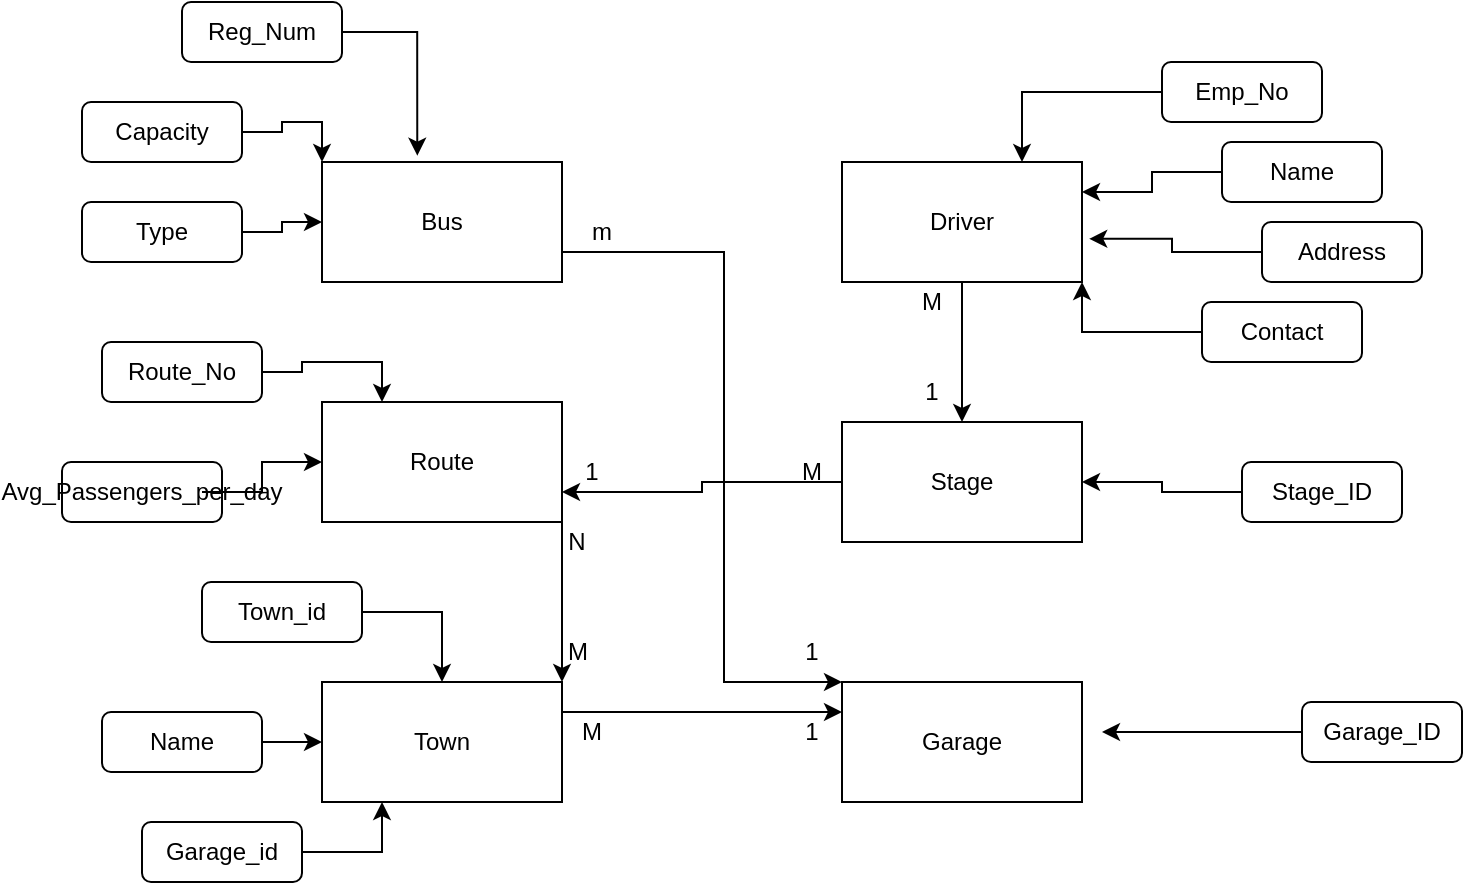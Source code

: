 <mxfile version="24.7.16">
  <diagram name="Page-1" id="zR3bXNkIfJ0vjWZE7jQ9">
    <mxGraphModel dx="1050" dy="522" grid="1" gridSize="10" guides="1" tooltips="1" connect="1" arrows="1" fold="1" page="1" pageScale="1" pageWidth="850" pageHeight="1100" math="0" shadow="0">
      <root>
        <mxCell id="0" />
        <mxCell id="1" parent="0" />
        <mxCell id="c9B_0dHlC3kWTEbB721p-24" value="" style="rounded=0;whiteSpace=wrap;html=1;" vertex="1" parent="1">
          <mxGeometry x="260" y="90" width="120" height="60" as="geometry" />
        </mxCell>
        <mxCell id="c9B_0dHlC3kWTEbB721p-25" value="" style="rounded=0;whiteSpace=wrap;html=1;" vertex="1" parent="1">
          <mxGeometry x="520" y="90" width="120" height="60" as="geometry" />
        </mxCell>
        <mxCell id="c9B_0dHlC3kWTEbB721p-26" value="" style="rounded=0;whiteSpace=wrap;html=1;" vertex="1" parent="1">
          <mxGeometry x="260" y="210" width="120" height="60" as="geometry" />
        </mxCell>
        <mxCell id="c9B_0dHlC3kWTEbB721p-27" value="" style="rounded=0;whiteSpace=wrap;html=1;" vertex="1" parent="1">
          <mxGeometry x="520" y="220" width="120" height="60" as="geometry" />
        </mxCell>
        <mxCell id="c9B_0dHlC3kWTEbB721p-28" value="" style="rounded=0;whiteSpace=wrap;html=1;" vertex="1" parent="1">
          <mxGeometry x="260" y="350" width="120" height="60" as="geometry" />
        </mxCell>
        <mxCell id="c9B_0dHlC3kWTEbB721p-29" value="" style="rounded=0;whiteSpace=wrap;html=1;" vertex="1" parent="1">
          <mxGeometry x="520" y="350" width="120" height="60" as="geometry" />
        </mxCell>
        <mxCell id="c9B_0dHlC3kWTEbB721p-92" style="edgeStyle=orthogonalEdgeStyle;rounded=0;orthogonalLoop=1;jettySize=auto;html=1;exitX=1;exitY=0.75;exitDx=0;exitDy=0;entryX=0;entryY=0;entryDx=0;entryDy=0;" edge="1" parent="1" source="c9B_0dHlC3kWTEbB721p-30" target="c9B_0dHlC3kWTEbB721p-41">
          <mxGeometry relative="1" as="geometry">
            <mxPoint x="460" y="340" as="targetPoint" />
            <Array as="points">
              <mxPoint x="461" y="135" />
              <mxPoint x="461" y="350" />
            </Array>
          </mxGeometry>
        </mxCell>
        <mxCell id="c9B_0dHlC3kWTEbB721p-30" value="Bus" style="text;strokeColor=none;align=center;fillColor=none;html=1;verticalAlign=middle;whiteSpace=wrap;rounded=0;" vertex="1" parent="1">
          <mxGeometry x="260" y="90" width="120" height="60" as="geometry" />
        </mxCell>
        <mxCell id="c9B_0dHlC3kWTEbB721p-31" value="" style="rounded=1;whiteSpace=wrap;html=1;" vertex="1" parent="1">
          <mxGeometry x="190" y="10" width="80" height="30" as="geometry" />
        </mxCell>
        <mxCell id="c9B_0dHlC3kWTEbB721p-32" value="Reg_Num" style="text;strokeColor=none;align=center;fillColor=none;html=1;verticalAlign=middle;whiteSpace=wrap;rounded=0;" vertex="1" parent="1">
          <mxGeometry x="200" y="10" width="60" height="30" as="geometry" />
        </mxCell>
        <mxCell id="c9B_0dHlC3kWTEbB721p-65" style="edgeStyle=orthogonalEdgeStyle;rounded=0;orthogonalLoop=1;jettySize=auto;html=1;exitX=1;exitY=0.5;exitDx=0;exitDy=0;entryX=0;entryY=0;entryDx=0;entryDy=0;" edge="1" parent="1" source="c9B_0dHlC3kWTEbB721p-33" target="c9B_0dHlC3kWTEbB721p-30">
          <mxGeometry relative="1" as="geometry" />
        </mxCell>
        <mxCell id="c9B_0dHlC3kWTEbB721p-33" value="" style="rounded=1;whiteSpace=wrap;html=1;" vertex="1" parent="1">
          <mxGeometry x="140" y="60" width="80" height="30" as="geometry" />
        </mxCell>
        <mxCell id="c9B_0dHlC3kWTEbB721p-34" value="Capacity" style="text;strokeColor=none;align=center;fillColor=none;html=1;verticalAlign=middle;whiteSpace=wrap;rounded=0;" vertex="1" parent="1">
          <mxGeometry x="150" y="60" width="60" height="30" as="geometry" />
        </mxCell>
        <mxCell id="c9B_0dHlC3kWTEbB721p-66" style="edgeStyle=orthogonalEdgeStyle;rounded=0;orthogonalLoop=1;jettySize=auto;html=1;exitX=1;exitY=0.5;exitDx=0;exitDy=0;entryX=0;entryY=0.5;entryDx=0;entryDy=0;" edge="1" parent="1" source="c9B_0dHlC3kWTEbB721p-35" target="c9B_0dHlC3kWTEbB721p-30">
          <mxGeometry relative="1" as="geometry" />
        </mxCell>
        <mxCell id="c9B_0dHlC3kWTEbB721p-35" value="" style="rounded=1;whiteSpace=wrap;html=1;" vertex="1" parent="1">
          <mxGeometry x="140" y="110" width="80" height="30" as="geometry" />
        </mxCell>
        <mxCell id="c9B_0dHlC3kWTEbB721p-36" value="Type" style="text;strokeColor=none;align=center;fillColor=none;html=1;verticalAlign=middle;whiteSpace=wrap;rounded=0;" vertex="1" parent="1">
          <mxGeometry x="150" y="110" width="60" height="30" as="geometry" />
        </mxCell>
        <mxCell id="c9B_0dHlC3kWTEbB721p-80" style="edgeStyle=orthogonalEdgeStyle;rounded=0;orthogonalLoop=1;jettySize=auto;html=1;exitX=1;exitY=1;exitDx=0;exitDy=0;entryX=1;entryY=0;entryDx=0;entryDy=0;" edge="1" parent="1" source="c9B_0dHlC3kWTEbB721p-37" target="c9B_0dHlC3kWTEbB721p-38">
          <mxGeometry relative="1" as="geometry" />
        </mxCell>
        <mxCell id="c9B_0dHlC3kWTEbB721p-37" value="Route" style="text;strokeColor=none;align=center;fillColor=none;html=1;verticalAlign=middle;whiteSpace=wrap;rounded=0;" vertex="1" parent="1">
          <mxGeometry x="260" y="210" width="120" height="60" as="geometry" />
        </mxCell>
        <mxCell id="c9B_0dHlC3kWTEbB721p-89" style="edgeStyle=orthogonalEdgeStyle;rounded=0;orthogonalLoop=1;jettySize=auto;html=1;exitX=1;exitY=0.25;exitDx=0;exitDy=0;entryX=0;entryY=0.25;entryDx=0;entryDy=0;" edge="1" parent="1" source="c9B_0dHlC3kWTEbB721p-38" target="c9B_0dHlC3kWTEbB721p-41">
          <mxGeometry relative="1" as="geometry" />
        </mxCell>
        <mxCell id="c9B_0dHlC3kWTEbB721p-38" value="Town" style="text;strokeColor=none;align=center;fillColor=none;html=1;verticalAlign=middle;whiteSpace=wrap;rounded=0;" vertex="1" parent="1">
          <mxGeometry x="260" y="350" width="120" height="60" as="geometry" />
        </mxCell>
        <mxCell id="c9B_0dHlC3kWTEbB721p-83" style="edgeStyle=orthogonalEdgeStyle;rounded=0;orthogonalLoop=1;jettySize=auto;html=1;exitX=0.5;exitY=1;exitDx=0;exitDy=0;entryX=0.5;entryY=0;entryDx=0;entryDy=0;" edge="1" parent="1" source="c9B_0dHlC3kWTEbB721p-39" target="c9B_0dHlC3kWTEbB721p-40">
          <mxGeometry relative="1" as="geometry" />
        </mxCell>
        <mxCell id="c9B_0dHlC3kWTEbB721p-39" value="Driver" style="text;strokeColor=none;align=center;fillColor=none;html=1;verticalAlign=middle;whiteSpace=wrap;rounded=0;" vertex="1" parent="1">
          <mxGeometry x="520" y="90" width="120" height="60" as="geometry" />
        </mxCell>
        <mxCell id="c9B_0dHlC3kWTEbB721p-86" style="edgeStyle=orthogonalEdgeStyle;rounded=0;orthogonalLoop=1;jettySize=auto;html=1;exitX=0;exitY=0.5;exitDx=0;exitDy=0;entryX=1;entryY=0.75;entryDx=0;entryDy=0;" edge="1" parent="1" source="c9B_0dHlC3kWTEbB721p-40" target="c9B_0dHlC3kWTEbB721p-37">
          <mxGeometry relative="1" as="geometry" />
        </mxCell>
        <mxCell id="c9B_0dHlC3kWTEbB721p-40" value="Stage" style="text;strokeColor=none;align=center;fillColor=none;html=1;verticalAlign=middle;whiteSpace=wrap;rounded=0;" vertex="1" parent="1">
          <mxGeometry x="520" y="220" width="120" height="60" as="geometry" />
        </mxCell>
        <mxCell id="c9B_0dHlC3kWTEbB721p-41" value="Garage" style="text;strokeColor=none;align=center;fillColor=none;html=1;verticalAlign=middle;whiteSpace=wrap;rounded=0;" vertex="1" parent="1">
          <mxGeometry x="520" y="350" width="120" height="60" as="geometry" />
        </mxCell>
        <mxCell id="c9B_0dHlC3kWTEbB721p-68" style="edgeStyle=orthogonalEdgeStyle;rounded=0;orthogonalLoop=1;jettySize=auto;html=1;exitX=1;exitY=0.5;exitDx=0;exitDy=0;entryX=0.25;entryY=0;entryDx=0;entryDy=0;" edge="1" parent="1" source="c9B_0dHlC3kWTEbB721p-42" target="c9B_0dHlC3kWTEbB721p-37">
          <mxGeometry relative="1" as="geometry" />
        </mxCell>
        <mxCell id="c9B_0dHlC3kWTEbB721p-42" value="" style="rounded=1;whiteSpace=wrap;html=1;" vertex="1" parent="1">
          <mxGeometry x="150" y="180" width="80" height="30" as="geometry" />
        </mxCell>
        <mxCell id="c9B_0dHlC3kWTEbB721p-43" value="Route_No" style="text;strokeColor=none;align=center;fillColor=none;html=1;verticalAlign=middle;whiteSpace=wrap;rounded=0;" vertex="1" parent="1">
          <mxGeometry x="160" y="180" width="60" height="30" as="geometry" />
        </mxCell>
        <mxCell id="c9B_0dHlC3kWTEbB721p-44" value="" style="rounded=1;whiteSpace=wrap;html=1;" vertex="1" parent="1">
          <mxGeometry x="130" y="240" width="80" height="30" as="geometry" />
        </mxCell>
        <mxCell id="c9B_0dHlC3kWTEbB721p-69" style="edgeStyle=orthogonalEdgeStyle;rounded=0;orthogonalLoop=1;jettySize=auto;html=1;entryX=0;entryY=0.5;entryDx=0;entryDy=0;" edge="1" parent="1" source="c9B_0dHlC3kWTEbB721p-45" target="c9B_0dHlC3kWTEbB721p-37">
          <mxGeometry relative="1" as="geometry" />
        </mxCell>
        <mxCell id="c9B_0dHlC3kWTEbB721p-45" value="Avg_Passengers_per_day" style="text;strokeColor=none;align=center;fillColor=none;html=1;verticalAlign=middle;whiteSpace=wrap;rounded=0;" vertex="1" parent="1">
          <mxGeometry x="140" y="240" width="60" height="30" as="geometry" />
        </mxCell>
        <mxCell id="c9B_0dHlC3kWTEbB721p-71" style="edgeStyle=orthogonalEdgeStyle;rounded=0;orthogonalLoop=1;jettySize=auto;html=1;exitX=1;exitY=0.5;exitDx=0;exitDy=0;" edge="1" parent="1" source="c9B_0dHlC3kWTEbB721p-46" target="c9B_0dHlC3kWTEbB721p-38">
          <mxGeometry relative="1" as="geometry" />
        </mxCell>
        <mxCell id="c9B_0dHlC3kWTEbB721p-46" value="" style="rounded=1;whiteSpace=wrap;html=1;" vertex="1" parent="1">
          <mxGeometry x="200" y="300" width="80" height="30" as="geometry" />
        </mxCell>
        <mxCell id="c9B_0dHlC3kWTEbB721p-47" value="Town_id" style="text;strokeColor=none;align=center;fillColor=none;html=1;verticalAlign=middle;whiteSpace=wrap;rounded=0;" vertex="1" parent="1">
          <mxGeometry x="210" y="300" width="60" height="30" as="geometry" />
        </mxCell>
        <mxCell id="c9B_0dHlC3kWTEbB721p-72" style="edgeStyle=orthogonalEdgeStyle;rounded=0;orthogonalLoop=1;jettySize=auto;html=1;exitX=1;exitY=0.5;exitDx=0;exitDy=0;entryX=0;entryY=0.5;entryDx=0;entryDy=0;" edge="1" parent="1" source="c9B_0dHlC3kWTEbB721p-48" target="c9B_0dHlC3kWTEbB721p-38">
          <mxGeometry relative="1" as="geometry" />
        </mxCell>
        <mxCell id="c9B_0dHlC3kWTEbB721p-48" value="" style="rounded=1;whiteSpace=wrap;html=1;" vertex="1" parent="1">
          <mxGeometry x="150" y="365" width="80" height="30" as="geometry" />
        </mxCell>
        <mxCell id="c9B_0dHlC3kWTEbB721p-49" value="Name" style="text;strokeColor=none;align=center;fillColor=none;html=1;verticalAlign=middle;whiteSpace=wrap;rounded=0;" vertex="1" parent="1">
          <mxGeometry x="160" y="365" width="60" height="30" as="geometry" />
        </mxCell>
        <mxCell id="c9B_0dHlC3kWTEbB721p-73" style="edgeStyle=orthogonalEdgeStyle;rounded=0;orthogonalLoop=1;jettySize=auto;html=1;exitX=1;exitY=0.5;exitDx=0;exitDy=0;entryX=0.25;entryY=1;entryDx=0;entryDy=0;" edge="1" parent="1" source="c9B_0dHlC3kWTEbB721p-50" target="c9B_0dHlC3kWTEbB721p-38">
          <mxGeometry relative="1" as="geometry" />
        </mxCell>
        <mxCell id="c9B_0dHlC3kWTEbB721p-50" value="" style="rounded=1;whiteSpace=wrap;html=1;" vertex="1" parent="1">
          <mxGeometry x="170" y="420" width="80" height="30" as="geometry" />
        </mxCell>
        <mxCell id="c9B_0dHlC3kWTEbB721p-51" value="Garage_id" style="text;strokeColor=none;align=center;fillColor=none;html=1;verticalAlign=middle;whiteSpace=wrap;rounded=0;" vertex="1" parent="1">
          <mxGeometry x="180" y="420" width="60" height="30" as="geometry" />
        </mxCell>
        <mxCell id="c9B_0dHlC3kWTEbB721p-74" style="edgeStyle=orthogonalEdgeStyle;rounded=0;orthogonalLoop=1;jettySize=auto;html=1;exitX=0;exitY=0.5;exitDx=0;exitDy=0;entryX=0.75;entryY=0;entryDx=0;entryDy=0;" edge="1" parent="1" source="c9B_0dHlC3kWTEbB721p-52" target="c9B_0dHlC3kWTEbB721p-39">
          <mxGeometry relative="1" as="geometry" />
        </mxCell>
        <mxCell id="c9B_0dHlC3kWTEbB721p-52" value="" style="rounded=1;whiteSpace=wrap;html=1;" vertex="1" parent="1">
          <mxGeometry x="680" y="40" width="80" height="30" as="geometry" />
        </mxCell>
        <mxCell id="c9B_0dHlC3kWTEbB721p-53" value="Emp_No" style="text;strokeColor=none;align=center;fillColor=none;html=1;verticalAlign=middle;whiteSpace=wrap;rounded=0;" vertex="1" parent="1">
          <mxGeometry x="690" y="40" width="60" height="30" as="geometry" />
        </mxCell>
        <mxCell id="c9B_0dHlC3kWTEbB721p-75" style="edgeStyle=orthogonalEdgeStyle;rounded=0;orthogonalLoop=1;jettySize=auto;html=1;exitX=0;exitY=0.5;exitDx=0;exitDy=0;entryX=1;entryY=0.25;entryDx=0;entryDy=0;" edge="1" parent="1" source="c9B_0dHlC3kWTEbB721p-54" target="c9B_0dHlC3kWTEbB721p-39">
          <mxGeometry relative="1" as="geometry" />
        </mxCell>
        <mxCell id="c9B_0dHlC3kWTEbB721p-54" value="" style="rounded=1;whiteSpace=wrap;html=1;" vertex="1" parent="1">
          <mxGeometry x="710" y="80" width="80" height="30" as="geometry" />
        </mxCell>
        <mxCell id="c9B_0dHlC3kWTEbB721p-55" value="Name" style="text;strokeColor=none;align=center;fillColor=none;html=1;verticalAlign=middle;whiteSpace=wrap;rounded=0;" vertex="1" parent="1">
          <mxGeometry x="720" y="80" width="60" height="30" as="geometry" />
        </mxCell>
        <mxCell id="c9B_0dHlC3kWTEbB721p-56" value="" style="rounded=1;whiteSpace=wrap;html=1;" vertex="1" parent="1">
          <mxGeometry x="730" y="120" width="80" height="30" as="geometry" />
        </mxCell>
        <mxCell id="c9B_0dHlC3kWTEbB721p-57" value="Address" style="text;strokeColor=none;align=center;fillColor=none;html=1;verticalAlign=middle;whiteSpace=wrap;rounded=0;" vertex="1" parent="1">
          <mxGeometry x="740" y="120" width="60" height="30" as="geometry" />
        </mxCell>
        <mxCell id="c9B_0dHlC3kWTEbB721p-77" style="edgeStyle=orthogonalEdgeStyle;rounded=0;orthogonalLoop=1;jettySize=auto;html=1;exitX=0;exitY=0.5;exitDx=0;exitDy=0;entryX=1;entryY=1;entryDx=0;entryDy=0;" edge="1" parent="1" source="c9B_0dHlC3kWTEbB721p-58" target="c9B_0dHlC3kWTEbB721p-39">
          <mxGeometry relative="1" as="geometry" />
        </mxCell>
        <mxCell id="c9B_0dHlC3kWTEbB721p-58" value="" style="rounded=1;whiteSpace=wrap;html=1;" vertex="1" parent="1">
          <mxGeometry x="700" y="160" width="80" height="30" as="geometry" />
        </mxCell>
        <mxCell id="c9B_0dHlC3kWTEbB721p-59" value="Contact" style="text;strokeColor=none;align=center;fillColor=none;html=1;verticalAlign=middle;whiteSpace=wrap;rounded=0;" vertex="1" parent="1">
          <mxGeometry x="710" y="160" width="60" height="30" as="geometry" />
        </mxCell>
        <mxCell id="c9B_0dHlC3kWTEbB721p-78" style="edgeStyle=orthogonalEdgeStyle;rounded=0;orthogonalLoop=1;jettySize=auto;html=1;exitX=0;exitY=0.5;exitDx=0;exitDy=0;entryX=1;entryY=0.5;entryDx=0;entryDy=0;" edge="1" parent="1" source="c9B_0dHlC3kWTEbB721p-60" target="c9B_0dHlC3kWTEbB721p-40">
          <mxGeometry relative="1" as="geometry" />
        </mxCell>
        <mxCell id="c9B_0dHlC3kWTEbB721p-60" value="" style="rounded=1;whiteSpace=wrap;html=1;" vertex="1" parent="1">
          <mxGeometry x="720" y="240" width="80" height="30" as="geometry" />
        </mxCell>
        <mxCell id="c9B_0dHlC3kWTEbB721p-61" value="Stage_ID" style="text;strokeColor=none;align=center;fillColor=none;html=1;verticalAlign=middle;whiteSpace=wrap;rounded=0;" vertex="1" parent="1">
          <mxGeometry x="730" y="240" width="60" height="30" as="geometry" />
        </mxCell>
        <mxCell id="c9B_0dHlC3kWTEbB721p-79" style="edgeStyle=orthogonalEdgeStyle;rounded=0;orthogonalLoop=1;jettySize=auto;html=1;exitX=0;exitY=0.5;exitDx=0;exitDy=0;" edge="1" parent="1" source="c9B_0dHlC3kWTEbB721p-62">
          <mxGeometry relative="1" as="geometry">
            <mxPoint x="650" y="375" as="targetPoint" />
          </mxGeometry>
        </mxCell>
        <mxCell id="c9B_0dHlC3kWTEbB721p-62" value="" style="rounded=1;whiteSpace=wrap;html=1;" vertex="1" parent="1">
          <mxGeometry x="750" y="360" width="80" height="30" as="geometry" />
        </mxCell>
        <mxCell id="c9B_0dHlC3kWTEbB721p-63" value="Garage_ID" style="text;strokeColor=none;align=center;fillColor=none;html=1;verticalAlign=middle;whiteSpace=wrap;rounded=0;" vertex="1" parent="1">
          <mxGeometry x="760" y="360" width="60" height="30" as="geometry" />
        </mxCell>
        <mxCell id="c9B_0dHlC3kWTEbB721p-64" style="edgeStyle=orthogonalEdgeStyle;rounded=0;orthogonalLoop=1;jettySize=auto;html=1;exitX=1;exitY=0.5;exitDx=0;exitDy=0;entryX=0.397;entryY=-0.053;entryDx=0;entryDy=0;entryPerimeter=0;" edge="1" parent="1" source="c9B_0dHlC3kWTEbB721p-31" target="c9B_0dHlC3kWTEbB721p-30">
          <mxGeometry relative="1" as="geometry" />
        </mxCell>
        <mxCell id="c9B_0dHlC3kWTEbB721p-76" style="edgeStyle=orthogonalEdgeStyle;rounded=0;orthogonalLoop=1;jettySize=auto;html=1;exitX=0;exitY=0.5;exitDx=0;exitDy=0;entryX=1.03;entryY=0.64;entryDx=0;entryDy=0;entryPerimeter=0;" edge="1" parent="1" source="c9B_0dHlC3kWTEbB721p-56" target="c9B_0dHlC3kWTEbB721p-39">
          <mxGeometry relative="1" as="geometry" />
        </mxCell>
        <mxCell id="c9B_0dHlC3kWTEbB721p-81" value="N" style="text;strokeColor=none;align=center;fillColor=none;html=1;verticalAlign=middle;whiteSpace=wrap;rounded=0;" vertex="1" parent="1">
          <mxGeometry x="365" y="270" width="45" height="20" as="geometry" />
        </mxCell>
        <mxCell id="c9B_0dHlC3kWTEbB721p-82" value="M" style="text;strokeColor=none;align=center;fillColor=none;html=1;verticalAlign=middle;whiteSpace=wrap;rounded=0;" vertex="1" parent="1">
          <mxGeometry x="357.5" y="320" width="60" height="30" as="geometry" />
        </mxCell>
        <mxCell id="c9B_0dHlC3kWTEbB721p-84" value="M" style="text;strokeColor=none;align=center;fillColor=none;html=1;verticalAlign=middle;whiteSpace=wrap;rounded=0;" vertex="1" parent="1">
          <mxGeometry x="540" y="150" width="50" height="20" as="geometry" />
        </mxCell>
        <mxCell id="c9B_0dHlC3kWTEbB721p-85" value="1" style="text;strokeColor=none;align=center;fillColor=none;html=1;verticalAlign=middle;whiteSpace=wrap;rounded=0;" vertex="1" parent="1">
          <mxGeometry x="535" y="190" width="60" height="30" as="geometry" />
        </mxCell>
        <mxCell id="c9B_0dHlC3kWTEbB721p-87" value="M" style="text;strokeColor=none;align=center;fillColor=none;html=1;verticalAlign=middle;whiteSpace=wrap;rounded=0;" vertex="1" parent="1">
          <mxGeometry x="475" y="230" width="60" height="30" as="geometry" />
        </mxCell>
        <mxCell id="c9B_0dHlC3kWTEbB721p-88" value="1" style="text;strokeColor=none;align=center;fillColor=none;html=1;verticalAlign=middle;whiteSpace=wrap;rounded=0;" vertex="1" parent="1">
          <mxGeometry x="365" y="230" width="60" height="30" as="geometry" />
        </mxCell>
        <mxCell id="c9B_0dHlC3kWTEbB721p-90" value="M" style="text;strokeColor=none;align=center;fillColor=none;html=1;verticalAlign=middle;whiteSpace=wrap;rounded=0;" vertex="1" parent="1">
          <mxGeometry x="365" y="360" width="60" height="30" as="geometry" />
        </mxCell>
        <mxCell id="c9B_0dHlC3kWTEbB721p-91" value="1" style="text;strokeColor=none;align=center;fillColor=none;html=1;verticalAlign=middle;whiteSpace=wrap;rounded=0;" vertex="1" parent="1">
          <mxGeometry x="475" y="360" width="60" height="30" as="geometry" />
        </mxCell>
        <mxCell id="c9B_0dHlC3kWTEbB721p-93" value="m" style="text;strokeColor=none;align=center;fillColor=none;html=1;verticalAlign=middle;whiteSpace=wrap;rounded=0;" vertex="1" parent="1">
          <mxGeometry x="370" y="110" width="60" height="30" as="geometry" />
        </mxCell>
        <mxCell id="c9B_0dHlC3kWTEbB721p-94" value="1" style="text;strokeColor=none;align=center;fillColor=none;html=1;verticalAlign=middle;whiteSpace=wrap;rounded=0;" vertex="1" parent="1">
          <mxGeometry x="475" y="320" width="60" height="30" as="geometry" />
        </mxCell>
      </root>
    </mxGraphModel>
  </diagram>
</mxfile>
